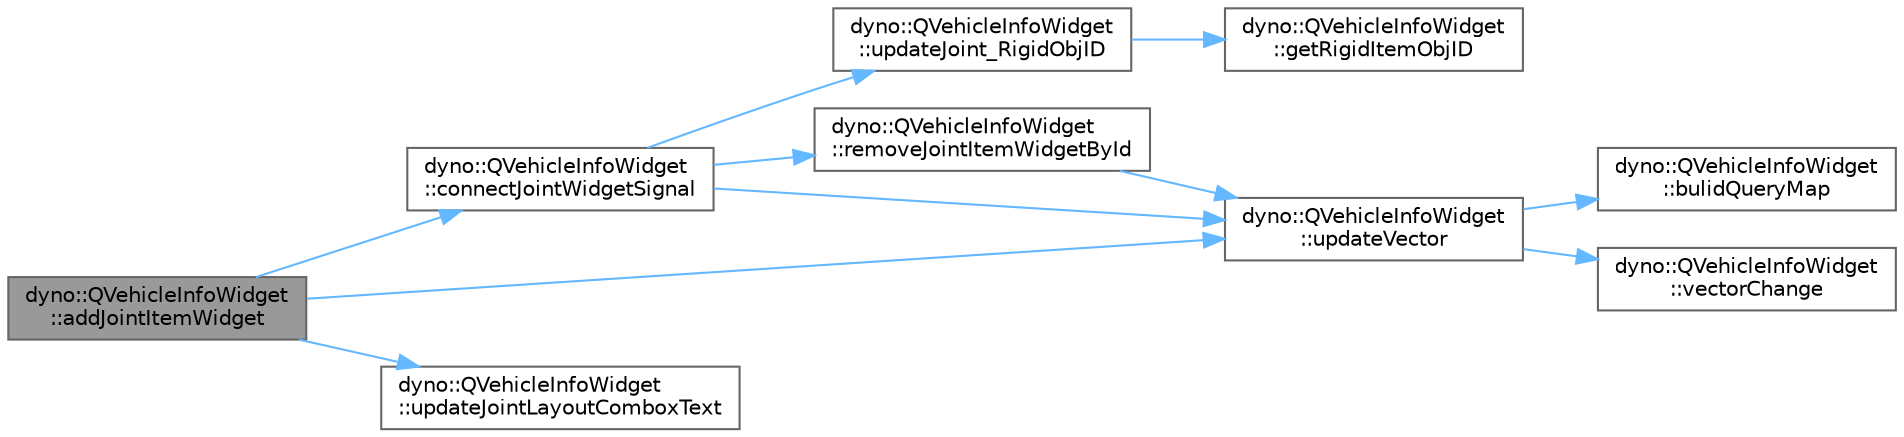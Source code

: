 digraph "dyno::QVehicleInfoWidget::addJointItemWidget"
{
 // LATEX_PDF_SIZE
  bgcolor="transparent";
  edge [fontname=Helvetica,fontsize=10,labelfontname=Helvetica,labelfontsize=10];
  node [fontname=Helvetica,fontsize=10,shape=box,height=0.2,width=0.4];
  rankdir="LR";
  Node1 [id="Node000001",label="dyno::QVehicleInfoWidget\l::addJointItemWidget",height=0.2,width=0.4,color="gray40", fillcolor="grey60", style="filled", fontcolor="black",tooltip=" "];
  Node1 -> Node2 [id="edge1_Node000001_Node000002",color="steelblue1",style="solid",tooltip=" "];
  Node2 [id="Node000002",label="dyno::QVehicleInfoWidget\l::connectJointWidgetSignal",height=0.2,width=0.4,color="grey40", fillcolor="white", style="filled",URL="$classdyno_1_1_q_vehicle_info_widget.html#ace56896bdb1cfe2543ae9dabcfbfb52d",tooltip=" "];
  Node2 -> Node3 [id="edge2_Node000002_Node000003",color="steelblue1",style="solid",tooltip=" "];
  Node3 [id="Node000003",label="dyno::QVehicleInfoWidget\l::removeJointItemWidgetById",height=0.2,width=0.4,color="grey40", fillcolor="white", style="filled",URL="$classdyno_1_1_q_vehicle_info_widget.html#a3618624d821c1cd39f44ac34747283a2",tooltip=" "];
  Node3 -> Node4 [id="edge3_Node000003_Node000004",color="steelblue1",style="solid",tooltip=" "];
  Node4 [id="Node000004",label="dyno::QVehicleInfoWidget\l::updateVector",height=0.2,width=0.4,color="grey40", fillcolor="white", style="filled",URL="$classdyno_1_1_q_vehicle_info_widget.html#a0b6e730a0f31895a8d34e1ffa05723fd",tooltip=" "];
  Node4 -> Node5 [id="edge4_Node000004_Node000005",color="steelblue1",style="solid",tooltip=" "];
  Node5 [id="Node000005",label="dyno::QVehicleInfoWidget\l::bulidQueryMap",height=0.2,width=0.4,color="grey40", fillcolor="white", style="filled",URL="$classdyno_1_1_q_vehicle_info_widget.html#ad9ff448149313ff60fef59afe6bba93f",tooltip=" "];
  Node4 -> Node6 [id="edge5_Node000004_Node000006",color="steelblue1",style="solid",tooltip=" "];
  Node6 [id="Node000006",label="dyno::QVehicleInfoWidget\l::vectorChange",height=0.2,width=0.4,color="grey40", fillcolor="white", style="filled",URL="$classdyno_1_1_q_vehicle_info_widget.html#a98093570a1876b2017b1dfe1ff49b875",tooltip="Data Change."];
  Node2 -> Node7 [id="edge6_Node000002_Node000007",color="steelblue1",style="solid",tooltip=" "];
  Node7 [id="Node000007",label="dyno::QVehicleInfoWidget\l::updateJoint_RigidObjID",height=0.2,width=0.4,color="grey40", fillcolor="white", style="filled",URL="$classdyno_1_1_q_vehicle_info_widget.html#aef94a842b579db033449c7b2b7aa459f",tooltip=" "];
  Node7 -> Node8 [id="edge7_Node000007_Node000008",color="steelblue1",style="solid",tooltip=" "];
  Node8 [id="Node000008",label="dyno::QVehicleInfoWidget\l::getRigidItemObjID",height=0.2,width=0.4,color="grey40", fillcolor="white", style="filled",URL="$classdyno_1_1_q_vehicle_info_widget.html#ab58058e7b099d85144e618e83ce638e9",tooltip=" "];
  Node2 -> Node4 [id="edge8_Node000002_Node000004",color="steelblue1",style="solid",tooltip=" "];
  Node1 -> Node9 [id="edge9_Node000001_Node000009",color="steelblue1",style="solid",tooltip=" "];
  Node9 [id="Node000009",label="dyno::QVehicleInfoWidget\l::updateJointLayoutComboxText",height=0.2,width=0.4,color="grey40", fillcolor="white", style="filled",URL="$classdyno_1_1_q_vehicle_info_widget.html#a8790ea070cf6f6ca80a0175265686b9f",tooltip=" "];
  Node1 -> Node4 [id="edge10_Node000001_Node000004",color="steelblue1",style="solid",tooltip=" "];
}
